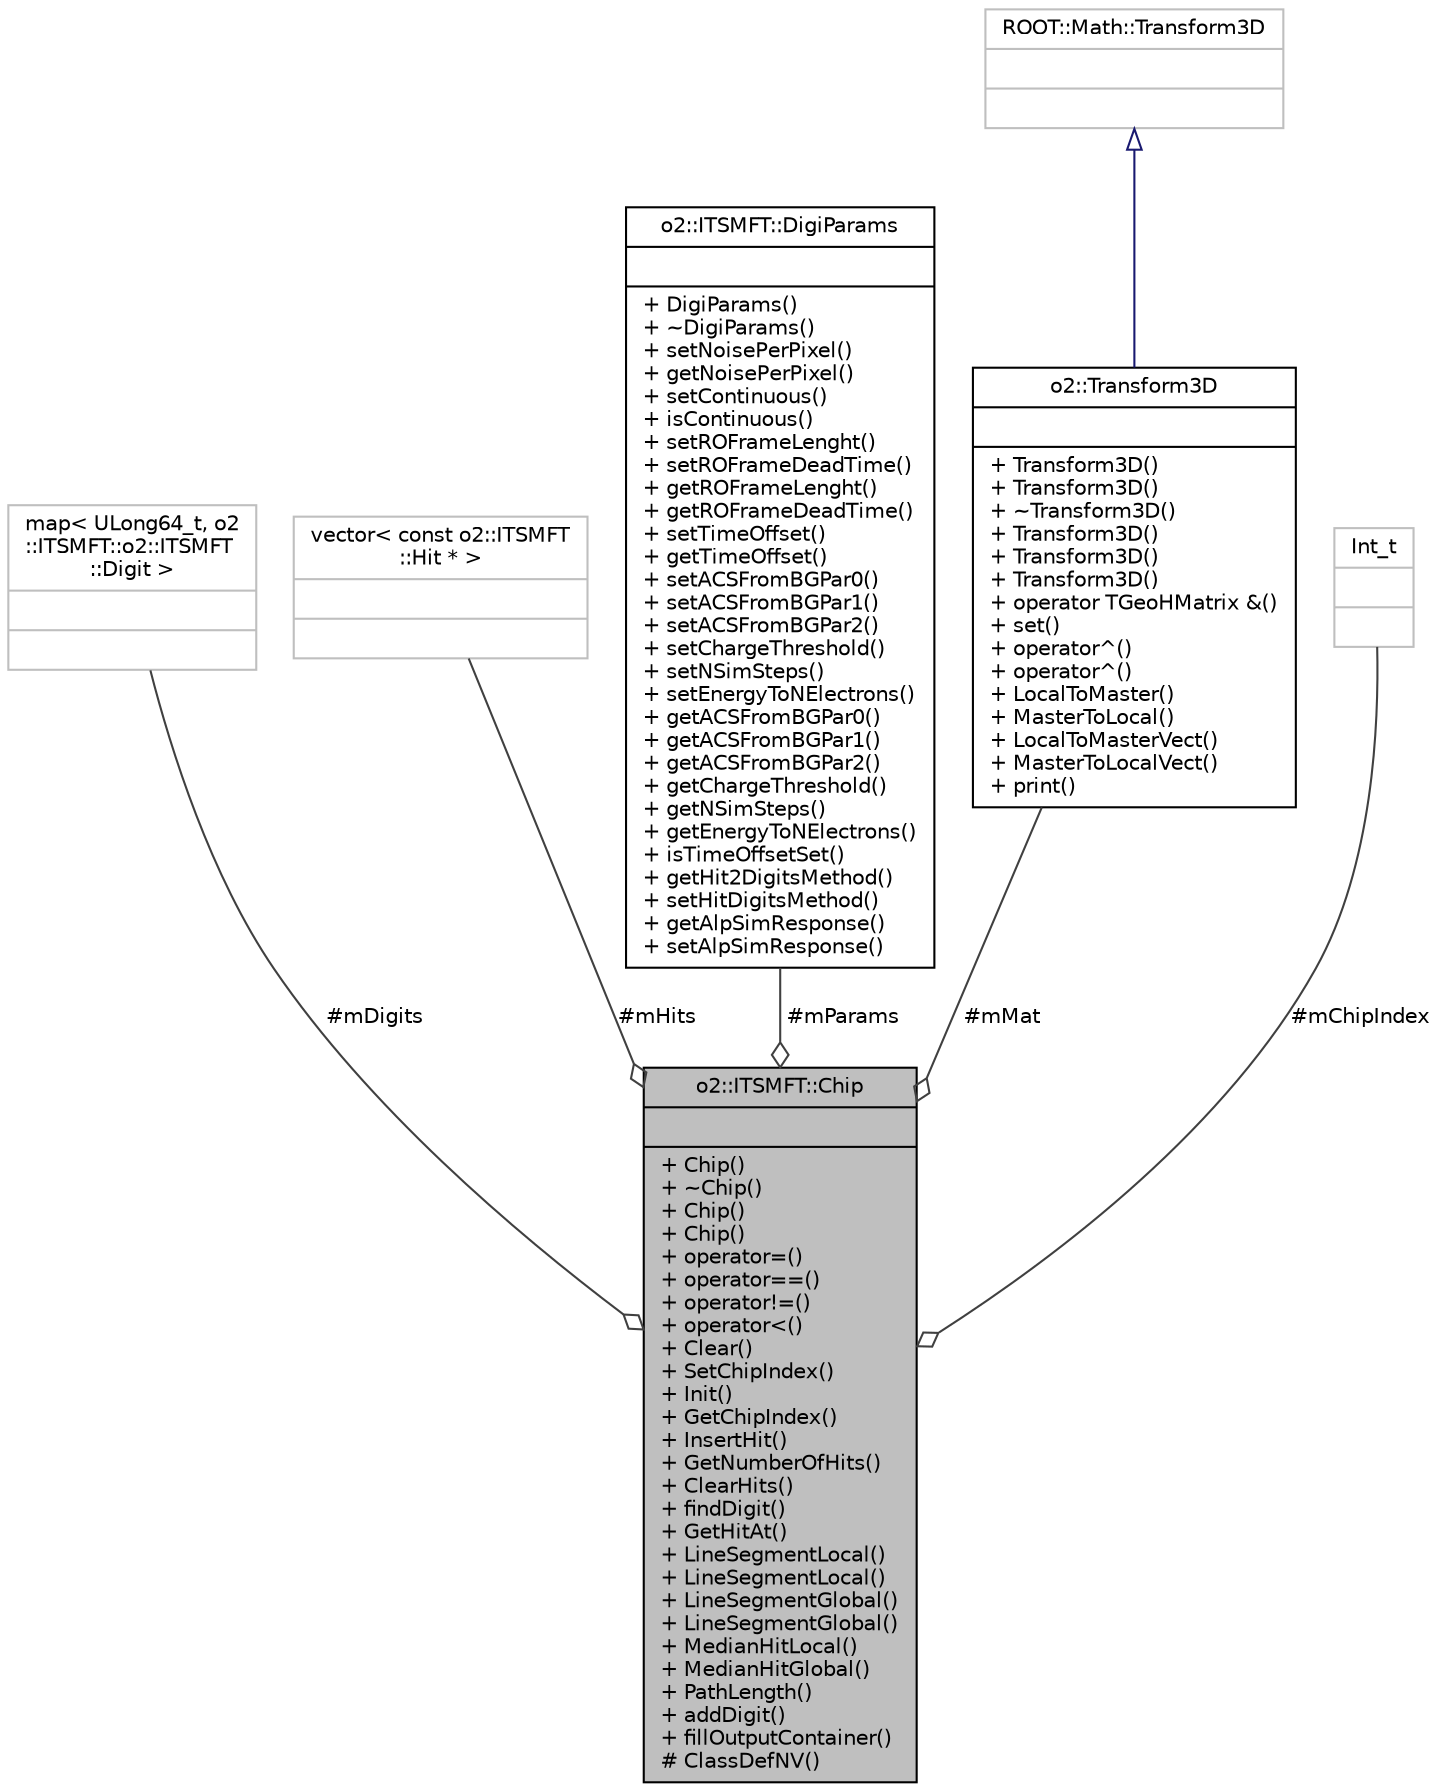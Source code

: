 digraph "o2::ITSMFT::Chip"
{
 // INTERACTIVE_SVG=YES
  bgcolor="transparent";
  edge [fontname="Helvetica",fontsize="10",labelfontname="Helvetica",labelfontsize="10"];
  node [fontname="Helvetica",fontsize="10",shape=record];
  Node1 [label="{o2::ITSMFT::Chip\n||+ Chip()\l+ ~Chip()\l+ Chip()\l+ Chip()\l+ operator=()\l+ operator==()\l+ operator!=()\l+ operator\<()\l+ Clear()\l+ SetChipIndex()\l+ Init()\l+ GetChipIndex()\l+ InsertHit()\l+ GetNumberOfHits()\l+ ClearHits()\l+ findDigit()\l+ GetHitAt()\l+ LineSegmentLocal()\l+ LineSegmentLocal()\l+ LineSegmentGlobal()\l+ LineSegmentGlobal()\l+ MedianHitLocal()\l+ MedianHitGlobal()\l+ PathLength()\l+ addDigit()\l+ fillOutputContainer()\l# ClassDefNV()\l}",height=0.2,width=0.4,color="black", fillcolor="grey75", style="filled" fontcolor="black"];
  Node2 -> Node1 [color="grey25",fontsize="10",style="solid",label=" #mDigits" ,arrowhead="odiamond",fontname="Helvetica"];
  Node2 [label="{map\< ULong64_t, o2\l::ITSMFT::o2::ITSMFT\l::Digit \>\n||}",height=0.2,width=0.4,color="grey75"];
  Node3 -> Node1 [color="grey25",fontsize="10",style="solid",label=" #mHits" ,arrowhead="odiamond",fontname="Helvetica"];
  Node3 [label="{vector\< const o2::ITSMFT\l::Hit * \>\n||}",height=0.2,width=0.4,color="grey75"];
  Node4 -> Node1 [color="grey25",fontsize="10",style="solid",label=" #mParams" ,arrowhead="odiamond",fontname="Helvetica"];
  Node4 [label="{o2::ITSMFT::DigiParams\n||+ DigiParams()\l+ ~DigiParams()\l+ setNoisePerPixel()\l+ getNoisePerPixel()\l+ setContinuous()\l+ isContinuous()\l+ setROFrameLenght()\l+ setROFrameDeadTime()\l+ getROFrameLenght()\l+ getROFrameDeadTime()\l+ setTimeOffset()\l+ getTimeOffset()\l+ setACSFromBGPar0()\l+ setACSFromBGPar1()\l+ setACSFromBGPar2()\l+ setChargeThreshold()\l+ setNSimSteps()\l+ setEnergyToNElectrons()\l+ getACSFromBGPar0()\l+ getACSFromBGPar1()\l+ getACSFromBGPar2()\l+ getChargeThreshold()\l+ getNSimSteps()\l+ getEnergyToNElectrons()\l+ isTimeOffsetSet()\l+ getHit2DigitsMethod()\l+ setHitDigitsMethod()\l+ getAlpSimResponse()\l+ setAlpSimResponse()\l}",height=0.2,width=0.4,color="black",URL="$d3/d06/classo2_1_1ITSMFT_1_1DigiParams.html"];
  Node5 -> Node1 [color="grey25",fontsize="10",style="solid",label=" #mMat" ,arrowhead="odiamond",fontname="Helvetica"];
  Node5 [label="{o2::Transform3D\n||+ Transform3D()\l+ Transform3D()\l+ ~Transform3D()\l+ Transform3D()\l+ Transform3D()\l+ Transform3D()\l+ operator TGeoHMatrix &()\l+ set()\l+ operator^()\l+ operator^()\l+ LocalToMaster()\l+ MasterToLocal()\l+ LocalToMasterVect()\l+ MasterToLocalVect()\l+ print()\l}",height=0.2,width=0.4,color="black",URL="$d9/ddc/classo2_1_1Transform3D.html"];
  Node6 -> Node5 [dir="back",color="midnightblue",fontsize="10",style="solid",arrowtail="onormal",fontname="Helvetica"];
  Node6 [label="{ROOT::Math::Transform3D\n||}",height=0.2,width=0.4,color="grey75"];
  Node7 -> Node1 [color="grey25",fontsize="10",style="solid",label=" #mChipIndex" ,arrowhead="odiamond",fontname="Helvetica"];
  Node7 [label="{Int_t\n||}",height=0.2,width=0.4,color="grey75"];
}
